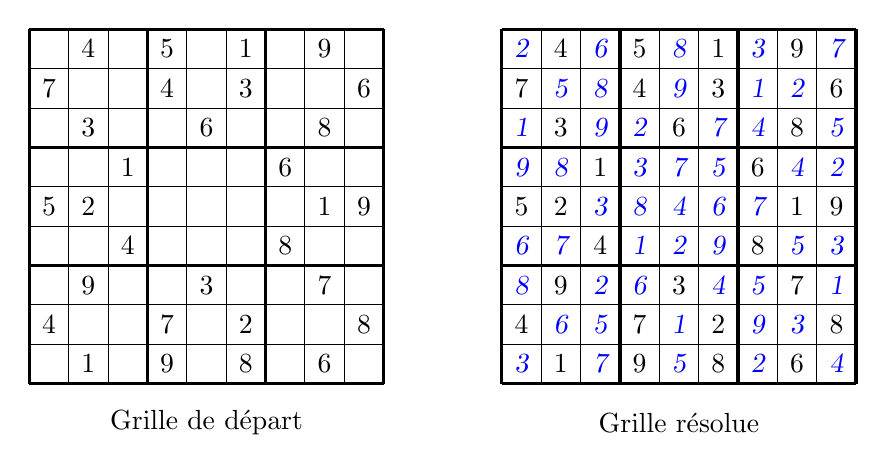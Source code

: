 % Sudoku
% Author: Roberto Bonvallet
\begin{tikzpicture}[scale=0.5]

\makeatletter
\ifx\c@row\undefined\newcounter{row}\fi
\ifx\c@col\undefined\newcounter{col}\fi
\makeatother

% \newcounter{row}
% \newcounter{col}

\newcommand\setrow[9]{
  \setcounter{col}{1}
  \foreach \n in {#1, #2, #3, #4, #5, #6, #7, #8, #9} {
    \edef\x{\value{col} - 0.5}
    \edef\y{9.5 - \value{row}}
    \node[anchor=center] at (\x, \y) {\n};
    \stepcounter{col}
  }
  \stepcounter{row}
}

  \begin{scope}
    \draw (0, 0) grid (9, 9);
    \draw[very thick, scale=3] (0, 0) grid (3, 3);

    \setcounter{row}{1}
    \setrow { }{4}{ }  {5}{ }{1}  { }{9}{ }
    \setrow {7}{ }{ }  {4}{ }{3}  { }{ }{6}
    \setrow { }{3}{ }  { }{6}{ }  { }{8}{ }

    \setrow { }{ }{1}  { }{ }{ }  {6}{ }{ }
    \setrow {5}{2}{ }  { }{ }{ }  { }{1}{9}
    \setrow { }{ }{4}  { }{ }{ }  {8}{ }{ }

    \setrow { }{9}{ }  { }{3}{ }  { }{7}{ }
    \setrow {4}{ }{ }  {7}{ }{2}  { }{ }{8}
    \setrow { }{1}{ }  {9}{ }{8}  { }{6}{ }

    \node[anchor=center] at (4.5, -1) {Grille de d\'epart};
  \end{scope}

  \begin{scope}[xshift=12cm]
    \draw (0, 0) grid (9, 9);
    \draw[very thick, scale=3] (0, 0) grid (3, 3);

    \setcounter{row}{1}
    \setrow { }{4}{ }  {5}{ }{1}  { }{9}{ }
    \setrow {7}{ }{ }  {4}{ }{3}  { }{ }{6}
    \setrow { }{3}{ }  { }{6}{ }  { }{8}{ }

    \setrow { }{ }{1}  { }{ }{ }  {6}{ }{ }
    \setrow {5}{2}{ }  { }{ }{ }  { }{1}{9}
    \setrow { }{ }{4}  { }{ }{ }  {8}{ }{ }

    \setrow { }{9}{ }  { }{3}{ }  { }{7}{ }
    \setrow {4}{ }{ }  {7}{ }{2}  { }{ }{8}
    \setrow { }{1}{ }  {9}{ }{8}  { }{6}{ }

    \node[anchor=center] at (4.5, -1) {Grille r\'esolue};

    \begin{scope}[blue, font=\slshape]
      \setcounter{row}{1}
      \setrow {2}{ }{6}  { }{8}{ }  {3}{ }{7}
      \setrow { }{5}{8}  { }{9}{ }  {1}{2}{ }
      \setrow {1}{ }{9}  {2}{ }{7}  {4}{ }{5}

      \setrow {9}{8}{ }  {3}{7}{5}  { }{4}{2}
      \setrow { }{ }{3}  {8}{4}{6}  {7}{ }{ }
      \setrow {6}{7}{ }  {1}{2}{9}  { }{5}{3}

      \setrow {8}{ }{2}  {6}{ }{4}  {5}{ }{1}
      \setrow { }{6}{5}  { }{1}{ }  {9}{3}{ }
      \setrow {3}{ }{7}  { }{5}{ }  {2}{ }{4}
    \end{scope}

  \end{scope}

\end{tikzpicture}